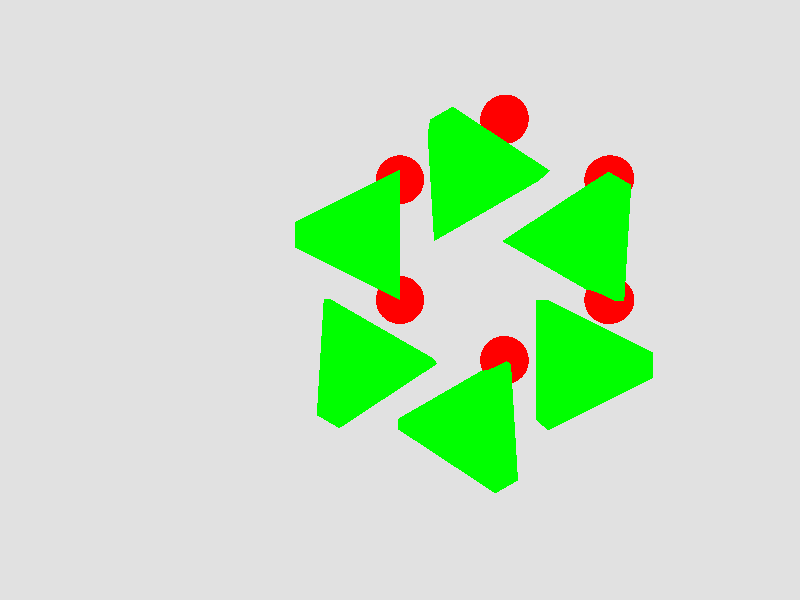 #include "colors.inc"          
#include "woods.inc"
#include "textures.inc"
#include "rand.inc"

// La posicion de la camara
camera {
 location <0,50,-10>
 look_at <0,0,-10>
}
// Punto de luz
light_source {
 <3,30,30>
 color rgb <1,1,1> // White
}                    

plane { // Floor
    <0,1,0>, 0 //Normal and distance
    texture { 
        pigment {
            color Gray
            } 
    } 
}

background{
    color Black
}  
//////////////// Estrella
#declare trapecio = 
prism {
	linear_sweep
    0, // sweep the following shape from here ...
    4, // ... up through here
    5, // the number of points making up the shape ...
    < 3,  5>, 
    < -5, 1>, 
    < -5, -1>, 
    < 3, -5>, 
    < 3,  5>
    pigment { Green }


  }
 #declare rombo = 
  prism {
	linear_sweep
    1, // sweep the following shape from here ...
    4, // ... up through here
    5, // the number of points making up the shape ...
    <3,-5>,
    <0,-3.5>,
    <0,-6.5>,
    <3,-8>,
    <3,-5>
    pigment { Blue }
  }
 #declare anguloCircu = 7*pi/6;
 #declare angulo = 300;
 #declare xval =0;
 #declare yval = 0;
 #declare cont = 0;
 #declare xval = 8.66 + 10 * cos(anguloCircu);
#declare yval  = -5 + 10*sin(anguloCircu) ;


#for( cont,0, 5,1)
	#declare posx = 8.66 + 10 * cos(anguloCircu);
	#declare posy  = -5 + 10*sin(anguloCircu) ;
	#declare xval = posx - 3;
	#declare yval = posy - 5;
	#declare anguloCircu = anguloCircu + pi/3;
	#declare anguloCircu = mod(anguloCircu,2*pi); 
	object{ trapecio 
	rotate <0,angulo,0>
	translate <xval,0,yval>
	}
	#declare angulo = angulo -60 ;
	#declare angulo = mod(angulo,360); 
	object{
	sphere{
		<posx,0, posy>, 2 
		texture{ Ruby_Glass 
		pigment{color Red filter 0.8 }
		} 
	}
	}
	
	
#end

	
